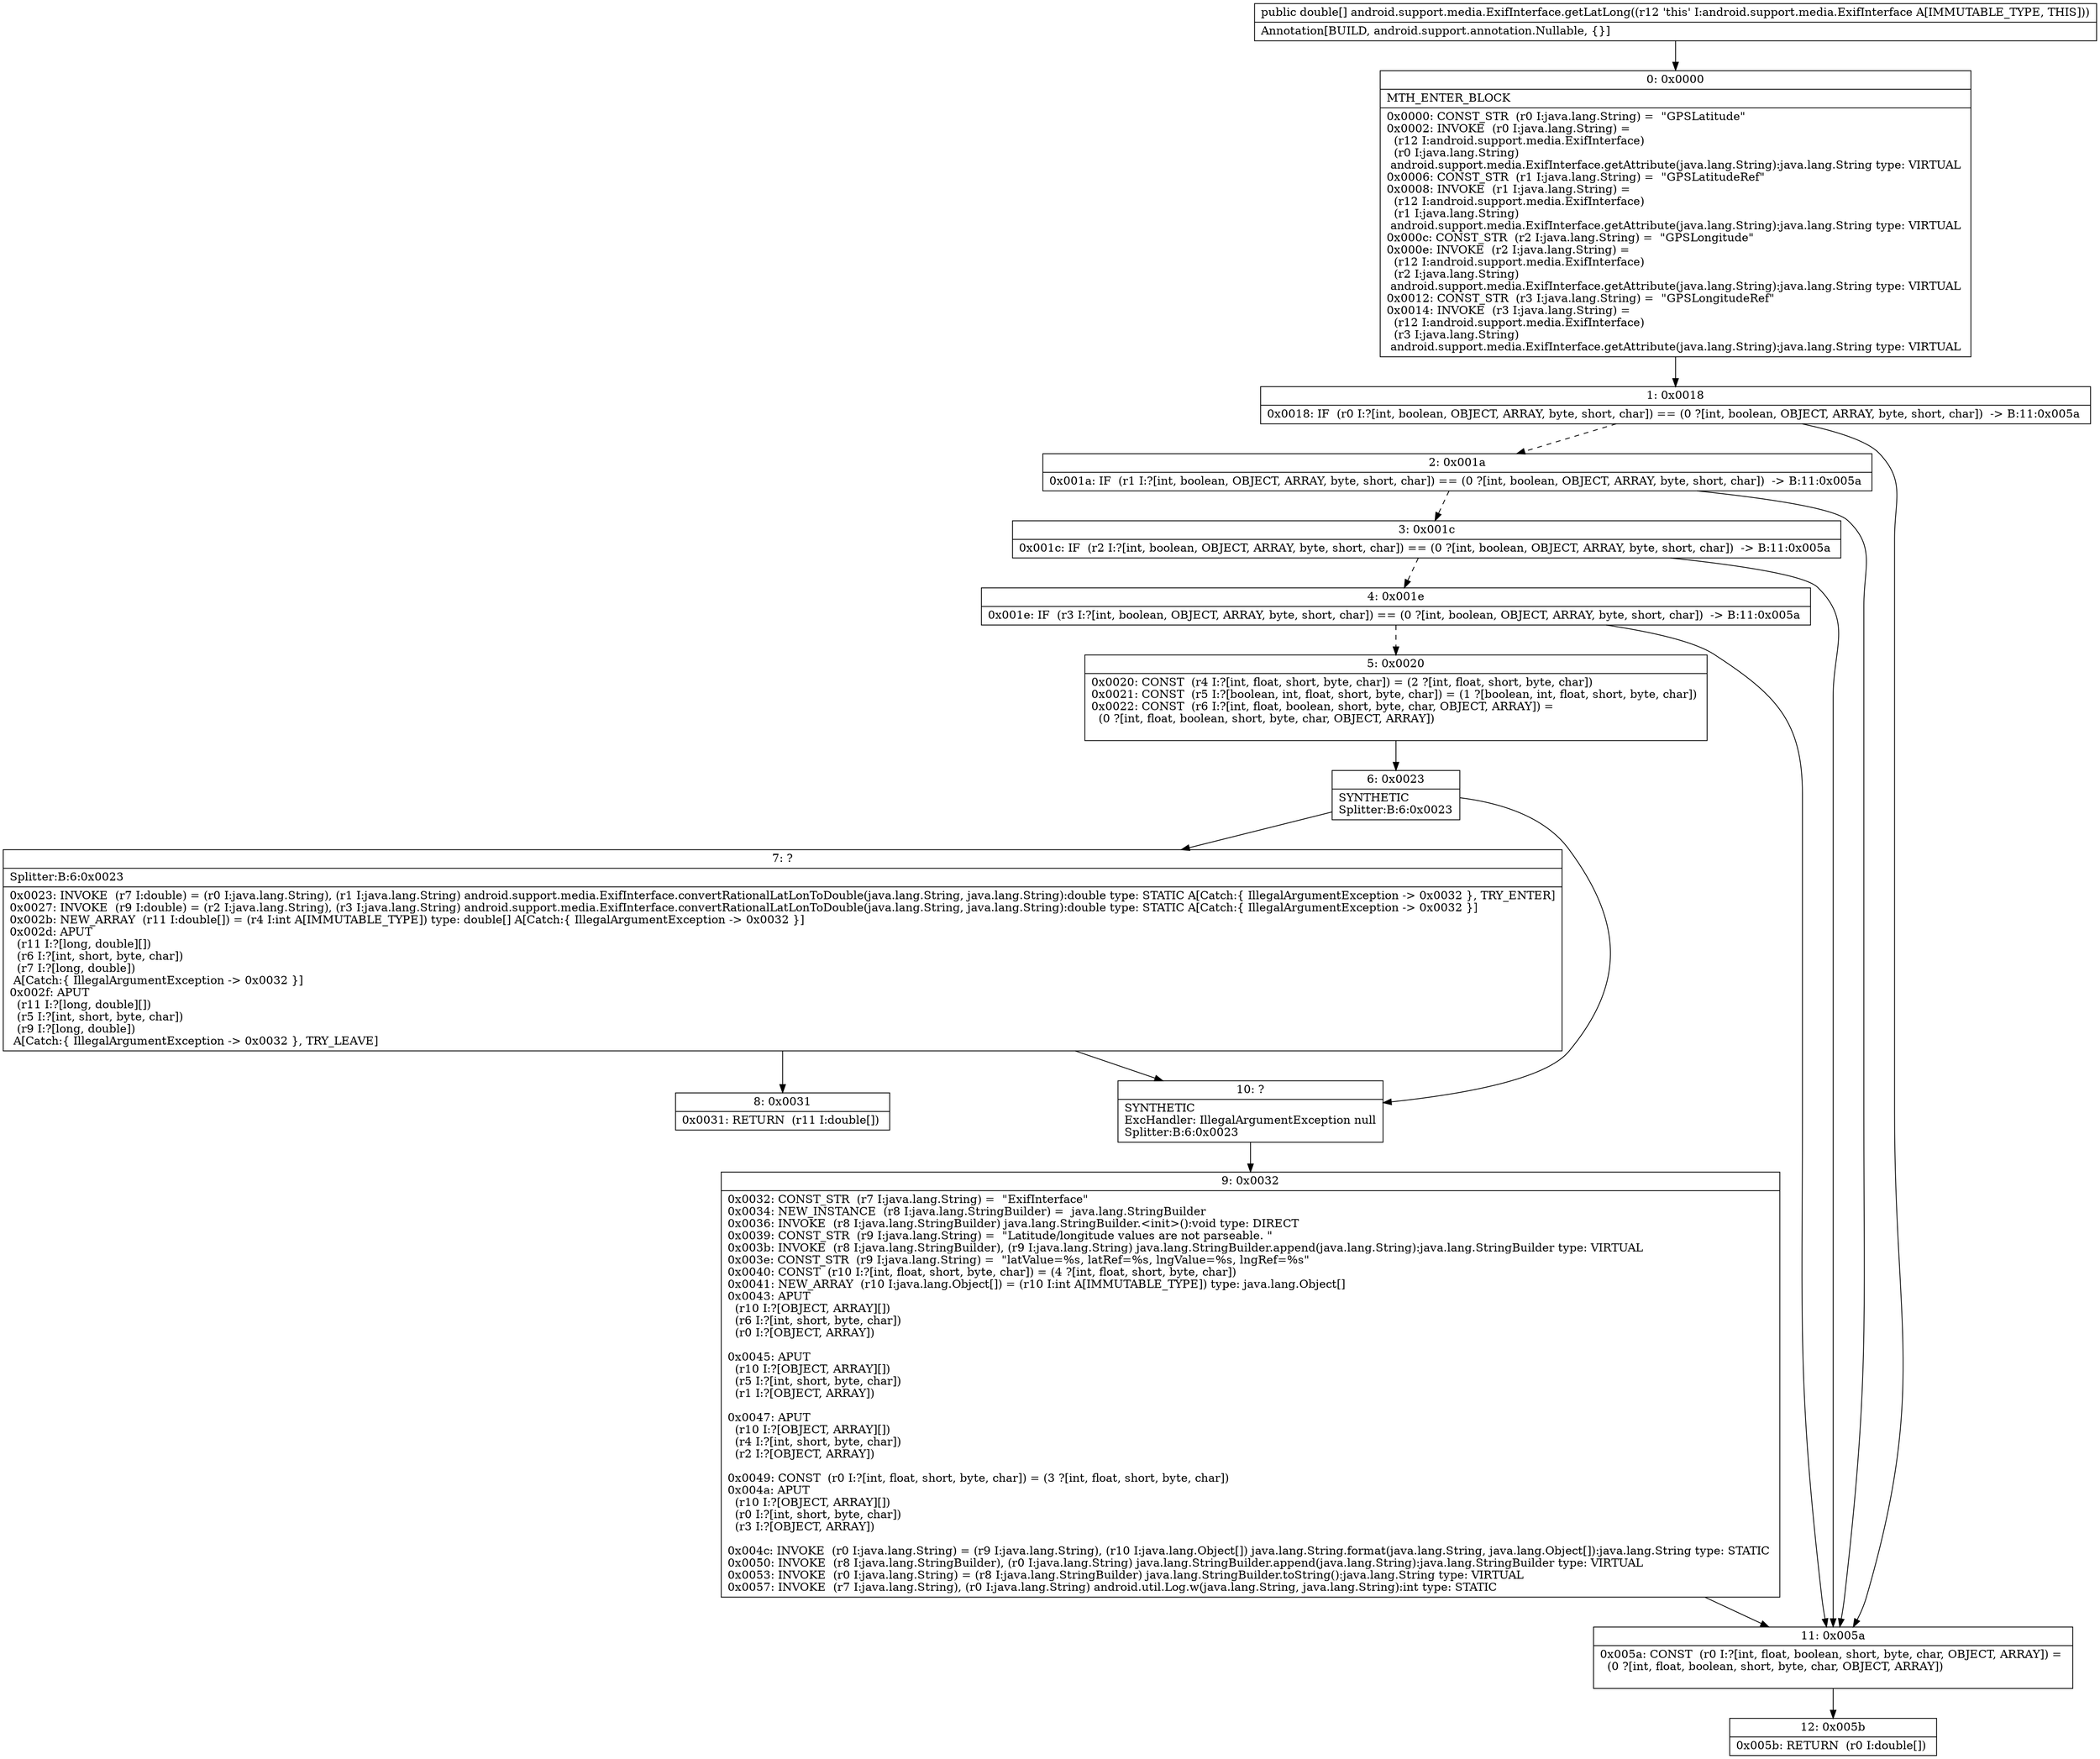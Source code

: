 digraph "CFG forandroid.support.media.ExifInterface.getLatLong()[D" {
Node_0 [shape=record,label="{0\:\ 0x0000|MTH_ENTER_BLOCK\l|0x0000: CONST_STR  (r0 I:java.lang.String) =  \"GPSLatitude\" \l0x0002: INVOKE  (r0 I:java.lang.String) = \l  (r12 I:android.support.media.ExifInterface)\l  (r0 I:java.lang.String)\l android.support.media.ExifInterface.getAttribute(java.lang.String):java.lang.String type: VIRTUAL \l0x0006: CONST_STR  (r1 I:java.lang.String) =  \"GPSLatitudeRef\" \l0x0008: INVOKE  (r1 I:java.lang.String) = \l  (r12 I:android.support.media.ExifInterface)\l  (r1 I:java.lang.String)\l android.support.media.ExifInterface.getAttribute(java.lang.String):java.lang.String type: VIRTUAL \l0x000c: CONST_STR  (r2 I:java.lang.String) =  \"GPSLongitude\" \l0x000e: INVOKE  (r2 I:java.lang.String) = \l  (r12 I:android.support.media.ExifInterface)\l  (r2 I:java.lang.String)\l android.support.media.ExifInterface.getAttribute(java.lang.String):java.lang.String type: VIRTUAL \l0x0012: CONST_STR  (r3 I:java.lang.String) =  \"GPSLongitudeRef\" \l0x0014: INVOKE  (r3 I:java.lang.String) = \l  (r12 I:android.support.media.ExifInterface)\l  (r3 I:java.lang.String)\l android.support.media.ExifInterface.getAttribute(java.lang.String):java.lang.String type: VIRTUAL \l}"];
Node_1 [shape=record,label="{1\:\ 0x0018|0x0018: IF  (r0 I:?[int, boolean, OBJECT, ARRAY, byte, short, char]) == (0 ?[int, boolean, OBJECT, ARRAY, byte, short, char])  \-\> B:11:0x005a \l}"];
Node_2 [shape=record,label="{2\:\ 0x001a|0x001a: IF  (r1 I:?[int, boolean, OBJECT, ARRAY, byte, short, char]) == (0 ?[int, boolean, OBJECT, ARRAY, byte, short, char])  \-\> B:11:0x005a \l}"];
Node_3 [shape=record,label="{3\:\ 0x001c|0x001c: IF  (r2 I:?[int, boolean, OBJECT, ARRAY, byte, short, char]) == (0 ?[int, boolean, OBJECT, ARRAY, byte, short, char])  \-\> B:11:0x005a \l}"];
Node_4 [shape=record,label="{4\:\ 0x001e|0x001e: IF  (r3 I:?[int, boolean, OBJECT, ARRAY, byte, short, char]) == (0 ?[int, boolean, OBJECT, ARRAY, byte, short, char])  \-\> B:11:0x005a \l}"];
Node_5 [shape=record,label="{5\:\ 0x0020|0x0020: CONST  (r4 I:?[int, float, short, byte, char]) = (2 ?[int, float, short, byte, char]) \l0x0021: CONST  (r5 I:?[boolean, int, float, short, byte, char]) = (1 ?[boolean, int, float, short, byte, char]) \l0x0022: CONST  (r6 I:?[int, float, boolean, short, byte, char, OBJECT, ARRAY]) = \l  (0 ?[int, float, boolean, short, byte, char, OBJECT, ARRAY])\l \l}"];
Node_6 [shape=record,label="{6\:\ 0x0023|SYNTHETIC\lSplitter:B:6:0x0023\l}"];
Node_7 [shape=record,label="{7\:\ ?|Splitter:B:6:0x0023\l|0x0023: INVOKE  (r7 I:double) = (r0 I:java.lang.String), (r1 I:java.lang.String) android.support.media.ExifInterface.convertRationalLatLonToDouble(java.lang.String, java.lang.String):double type: STATIC A[Catch:\{ IllegalArgumentException \-\> 0x0032 \}, TRY_ENTER]\l0x0027: INVOKE  (r9 I:double) = (r2 I:java.lang.String), (r3 I:java.lang.String) android.support.media.ExifInterface.convertRationalLatLonToDouble(java.lang.String, java.lang.String):double type: STATIC A[Catch:\{ IllegalArgumentException \-\> 0x0032 \}]\l0x002b: NEW_ARRAY  (r11 I:double[]) = (r4 I:int A[IMMUTABLE_TYPE]) type: double[] A[Catch:\{ IllegalArgumentException \-\> 0x0032 \}]\l0x002d: APUT  \l  (r11 I:?[long, double][])\l  (r6 I:?[int, short, byte, char])\l  (r7 I:?[long, double])\l A[Catch:\{ IllegalArgumentException \-\> 0x0032 \}]\l0x002f: APUT  \l  (r11 I:?[long, double][])\l  (r5 I:?[int, short, byte, char])\l  (r9 I:?[long, double])\l A[Catch:\{ IllegalArgumentException \-\> 0x0032 \}, TRY_LEAVE]\l}"];
Node_8 [shape=record,label="{8\:\ 0x0031|0x0031: RETURN  (r11 I:double[]) \l}"];
Node_9 [shape=record,label="{9\:\ 0x0032|0x0032: CONST_STR  (r7 I:java.lang.String) =  \"ExifInterface\" \l0x0034: NEW_INSTANCE  (r8 I:java.lang.StringBuilder) =  java.lang.StringBuilder \l0x0036: INVOKE  (r8 I:java.lang.StringBuilder) java.lang.StringBuilder.\<init\>():void type: DIRECT \l0x0039: CONST_STR  (r9 I:java.lang.String) =  \"Latitude\/longitude values are not parseable. \" \l0x003b: INVOKE  (r8 I:java.lang.StringBuilder), (r9 I:java.lang.String) java.lang.StringBuilder.append(java.lang.String):java.lang.StringBuilder type: VIRTUAL \l0x003e: CONST_STR  (r9 I:java.lang.String) =  \"latValue=%s, latRef=%s, lngValue=%s, lngRef=%s\" \l0x0040: CONST  (r10 I:?[int, float, short, byte, char]) = (4 ?[int, float, short, byte, char]) \l0x0041: NEW_ARRAY  (r10 I:java.lang.Object[]) = (r10 I:int A[IMMUTABLE_TYPE]) type: java.lang.Object[] \l0x0043: APUT  \l  (r10 I:?[OBJECT, ARRAY][])\l  (r6 I:?[int, short, byte, char])\l  (r0 I:?[OBJECT, ARRAY])\l \l0x0045: APUT  \l  (r10 I:?[OBJECT, ARRAY][])\l  (r5 I:?[int, short, byte, char])\l  (r1 I:?[OBJECT, ARRAY])\l \l0x0047: APUT  \l  (r10 I:?[OBJECT, ARRAY][])\l  (r4 I:?[int, short, byte, char])\l  (r2 I:?[OBJECT, ARRAY])\l \l0x0049: CONST  (r0 I:?[int, float, short, byte, char]) = (3 ?[int, float, short, byte, char]) \l0x004a: APUT  \l  (r10 I:?[OBJECT, ARRAY][])\l  (r0 I:?[int, short, byte, char])\l  (r3 I:?[OBJECT, ARRAY])\l \l0x004c: INVOKE  (r0 I:java.lang.String) = (r9 I:java.lang.String), (r10 I:java.lang.Object[]) java.lang.String.format(java.lang.String, java.lang.Object[]):java.lang.String type: STATIC \l0x0050: INVOKE  (r8 I:java.lang.StringBuilder), (r0 I:java.lang.String) java.lang.StringBuilder.append(java.lang.String):java.lang.StringBuilder type: VIRTUAL \l0x0053: INVOKE  (r0 I:java.lang.String) = (r8 I:java.lang.StringBuilder) java.lang.StringBuilder.toString():java.lang.String type: VIRTUAL \l0x0057: INVOKE  (r7 I:java.lang.String), (r0 I:java.lang.String) android.util.Log.w(java.lang.String, java.lang.String):int type: STATIC \l}"];
Node_10 [shape=record,label="{10\:\ ?|SYNTHETIC\lExcHandler: IllegalArgumentException null\lSplitter:B:6:0x0023\l}"];
Node_11 [shape=record,label="{11\:\ 0x005a|0x005a: CONST  (r0 I:?[int, float, boolean, short, byte, char, OBJECT, ARRAY]) = \l  (0 ?[int, float, boolean, short, byte, char, OBJECT, ARRAY])\l \l}"];
Node_12 [shape=record,label="{12\:\ 0x005b|0x005b: RETURN  (r0 I:double[]) \l}"];
MethodNode[shape=record,label="{public double[] android.support.media.ExifInterface.getLatLong((r12 'this' I:android.support.media.ExifInterface A[IMMUTABLE_TYPE, THIS]))  | Annotation[BUILD, android.support.annotation.Nullable, \{\}]\l}"];
MethodNode -> Node_0;
Node_0 -> Node_1;
Node_1 -> Node_2[style=dashed];
Node_1 -> Node_11;
Node_2 -> Node_3[style=dashed];
Node_2 -> Node_11;
Node_3 -> Node_4[style=dashed];
Node_3 -> Node_11;
Node_4 -> Node_5[style=dashed];
Node_4 -> Node_11;
Node_5 -> Node_6;
Node_6 -> Node_7;
Node_6 -> Node_10;
Node_7 -> Node_8;
Node_7 -> Node_10;
Node_9 -> Node_11;
Node_10 -> Node_9;
Node_11 -> Node_12;
}

